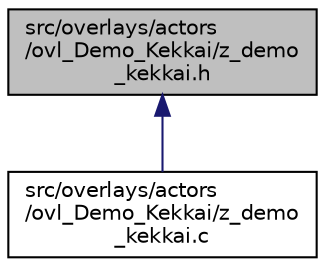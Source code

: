 digraph "src/overlays/actors/ovl_Demo_Kekkai/z_demo_kekkai.h"
{
 // LATEX_PDF_SIZE
  edge [fontname="Helvetica",fontsize="10",labelfontname="Helvetica",labelfontsize="10"];
  node [fontname="Helvetica",fontsize="10",shape=record];
  Node1 [label="src/overlays/actors\l/ovl_Demo_Kekkai/z_demo\l_kekkai.h",height=0.2,width=0.4,color="black", fillcolor="grey75", style="filled", fontcolor="black",tooltip=" "];
  Node1 -> Node2 [dir="back",color="midnightblue",fontsize="10",style="solid",fontname="Helvetica"];
  Node2 [label="src/overlays/actors\l/ovl_Demo_Kekkai/z_demo\l_kekkai.c",height=0.2,width=0.4,color="black", fillcolor="white", style="filled",URL="$d3/d3c/z__demo__kekkai_8c.html",tooltip=" "];
}
